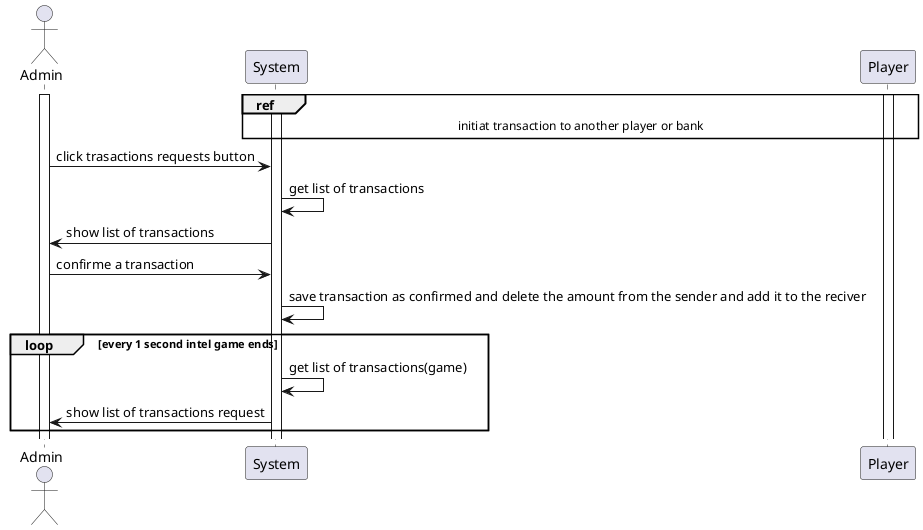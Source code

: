 @startuml "accept or refuse transaction"

actor Admin

Activate Admin
Activate System

ref over Player, System : initiat transaction to another player or bank
activate Player

Admin -> System : click trasactions requests button
System -> System : get list of transactions
System -> Admin : show list of transactions
Admin -> System : confirme a transaction
System -> System : save transaction as confirmed and delete the amount from the sender and add it to the reciver

loop every 1 second intel game ends
System -> System : get list of transactions(game)

    System -> Admin : show list of transactions request
end
@enduml
